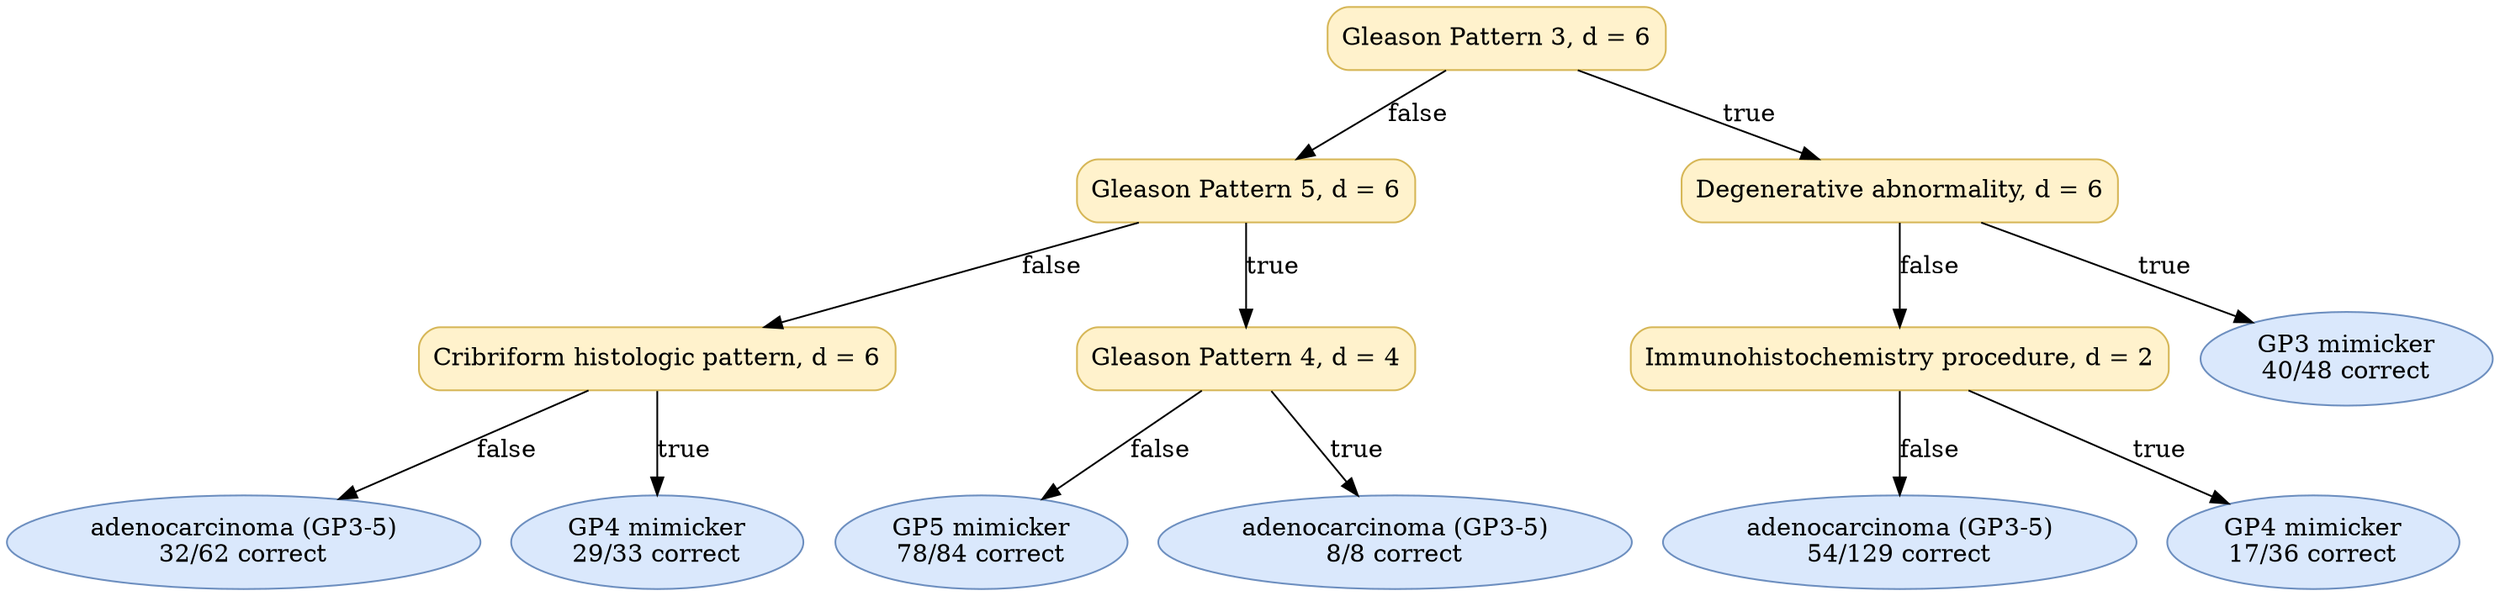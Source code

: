 digraph "DT" {
fontname="Times-Roman";
label="";
node [fontname="Times-Roman"];
Node1 [color="#D6B656", fillcolor="#FFF2CC", label="Gleason Pattern 3, d = 6", shape="box", style="rounded,filled"];
Node2 [color="#D6B656", fillcolor="#FFF2CC", label="Gleason Pattern 5, d = 6", shape="box", style="rounded,filled"];
Node3 [color="#D6B656", fillcolor="#FFF2CC", label="Cribriform histologic pattern, d = 6", shape="box", style="rounded,filled"];
Node4 [color="#6C8EBF", fillcolor="#DAE8FC", label=<adenocarcinoma (GP3-5)<br/>32/62 correct>, shape="ellipse", style="rounded,filled"];
Node5 [color="#6C8EBF", fillcolor="#DAE8FC", label=<GP4 mimicker<br/>29/33 correct>, shape="ellipse", style="rounded,filled"];
Node6 [color="#D6B656", fillcolor="#FFF2CC", label="Gleason Pattern 4, d = 4", shape="box", style="rounded,filled"];
Node7 [color="#6C8EBF", fillcolor="#DAE8FC", label=<GP5 mimicker<br/>78/84 correct>, shape="ellipse", style="rounded,filled"];
Node8 [color="#6C8EBF", fillcolor="#DAE8FC", label=<adenocarcinoma (GP3-5)<br/>8/8 correct>, shape="ellipse", style="rounded,filled"];
Node9 [color="#D6B656", fillcolor="#FFF2CC", label="Degenerative abnormality, d = 6", shape="box", style="rounded,filled"];
Node10 [color="#D6B656", fillcolor="#FFF2CC", label="Immunohistochemistry procedure, d = 2", shape="box", style="rounded,filled"];
Node11 [color="#6C8EBF", fillcolor="#DAE8FC", label=<adenocarcinoma (GP3-5)<br/>54/129 correct>, shape="ellipse", style="rounded,filled"];
Node12 [color="#6C8EBF", fillcolor="#DAE8FC", label=<GP4 mimicker<br/>17/36 correct>, shape="ellipse", style="rounded,filled"];
Node13 [color="#6C8EBF", fillcolor="#DAE8FC", label=<GP3 mimicker<br/>40/48 correct>, shape="ellipse", style="rounded,filled"];
Node1 -> Node2  [key=0, label="false"];
Node1 -> Node9  [key=0, label="true"];
Node2 -> Node3  [key=0, label="false"];
Node2 -> Node6  [key=0, label="true"];
Node3 -> Node4  [key=0, label="false"];
Node3 -> Node5  [key=0, label="true"];
Node6 -> Node7  [key=0, label="false"];
Node6 -> Node8  [key=0, label="true"];
Node9 -> Node10  [key=0, label="false"];
Node9 -> Node13  [key=0, label="true"];
Node10 -> Node11  [key=0, label="false"];
Node10 -> Node12  [key=0, label="true"];
}
